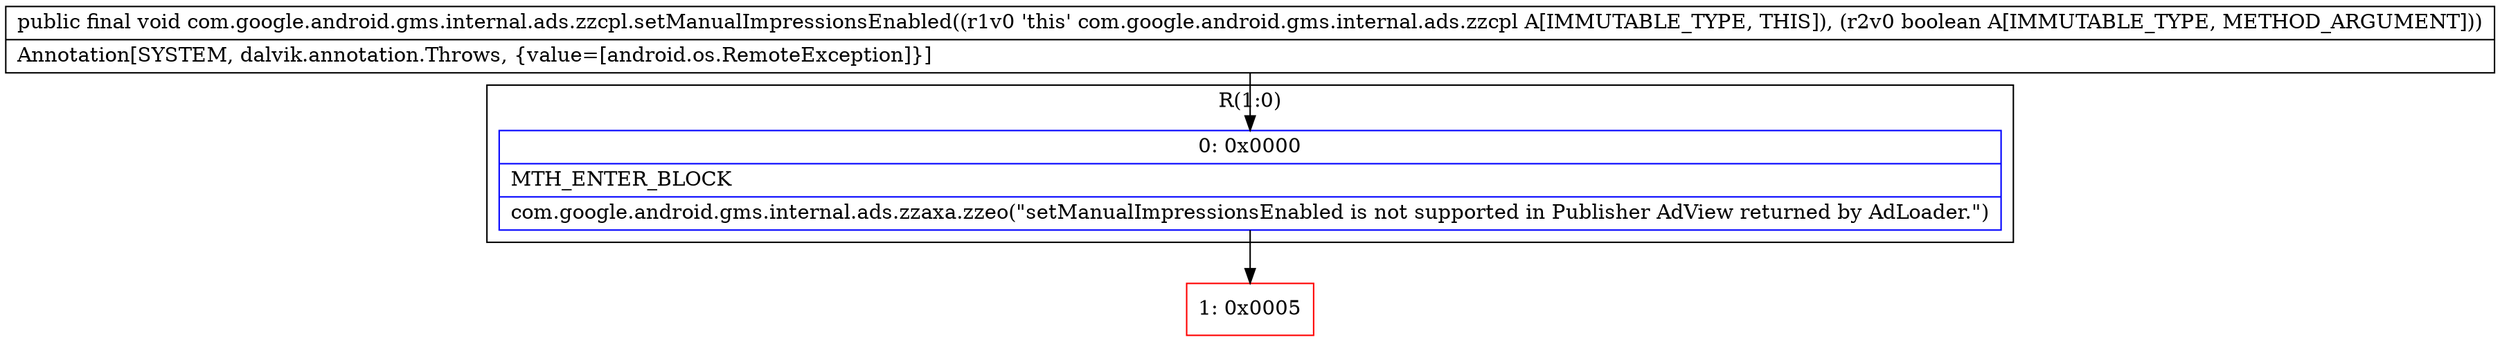digraph "CFG forcom.google.android.gms.internal.ads.zzcpl.setManualImpressionsEnabled(Z)V" {
subgraph cluster_Region_1631741377 {
label = "R(1:0)";
node [shape=record,color=blue];
Node_0 [shape=record,label="{0\:\ 0x0000|MTH_ENTER_BLOCK\l|com.google.android.gms.internal.ads.zzaxa.zzeo(\"setManualImpressionsEnabled is not supported in Publisher AdView returned by AdLoader.\")\l}"];
}
Node_1 [shape=record,color=red,label="{1\:\ 0x0005}"];
MethodNode[shape=record,label="{public final void com.google.android.gms.internal.ads.zzcpl.setManualImpressionsEnabled((r1v0 'this' com.google.android.gms.internal.ads.zzcpl A[IMMUTABLE_TYPE, THIS]), (r2v0 boolean A[IMMUTABLE_TYPE, METHOD_ARGUMENT]))  | Annotation[SYSTEM, dalvik.annotation.Throws, \{value=[android.os.RemoteException]\}]\l}"];
MethodNode -> Node_0;
Node_0 -> Node_1;
}

